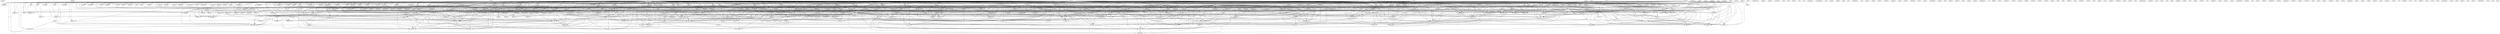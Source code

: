 digraph G {
  kuwait [ label="kuwait(4)" ];
  home [ label="home(1)" ];
  decision [ label="decision(3)" ];
  power [ label="power(1)" ];
  countenance [ label="countenance(1)" ];
  number [ label="number(2)" ];
  democracy [ label="democracy(1)" ];
  refuge [ label="refuge(2)" ];
  role [ label="role(1)" ];
  entity [ label="entity(1)" ];
  domains [ label="domains(1)" ];
  expedition [ label="expedition(7)" ];
  welcome [ label="welcome(1)" ];
  lighting [ label="lighting(1)" ];
  north [ label="north(1)" ];
  beginning [ label="beginning(1)" ];
  ownership [ label="ownership(1)" ];
  vessel [ label="vessel(2)" ];
  value [ label="value(1)" ];
  corroborates [ label="corroborates(1)" ];
  doubt [ label="doubt(1)" ];
  used [ label="used(1)" ];
  regime [ label="regime(1)" ];
  please [ label="please(2)" ];
  following [ label="following(1)" ];
  market [ label="market(1)" ];
  camp [ label="camp(1)" ];
  explained [ label="explained(1)" ];
  arrived [ label="arrived(2)" ];
  post [ label="post(1)" ];
  opportunity [ label="opportunity(1)" ];
  residence [ label="residence(1)" ];
  concluded [ label="concluded(1)" ];
  part [ label="part(2)" ];
  obligation [ label="obligation(1)" ];
  became [ label="became(5)" ];
  tribe [ label="tribe(3)" ];
  goes [ label="goes(1)" ];
  tried [ label="tried(2)" ];
  policy [ label="policy(4)" ];
  today [ label="today(1)" ];
  border [ label="border(2)" ];
  becomes [ label="becomes(1)" ];
  territory [ label="territory(3)" ];
  draw [ label="draw(1)" ];
  integrity [ label="integrity(1)" ];
  indication [ label="indication(1)" ];
  sovereignty [ label="sovereignty(3)" ];
  rule [ label="rule(3)" ];
  way [ label="way(3)" ];
  settled [ label="settled(1)" ];
  favor [ label="favor(3)" ];
  administration [ label="administration(1)" ];
  independence [ label="independence(6)" ];
  deprive [ label="deprive(1)" ];
  dependency [ label="dependency(1)" ];
  receive [ label="receive(1)" ];
  date [ label="date(2)" ];
  object [ label="object(1)" ];
  stone [ label="stone(1)" ];
  earth [ label="earth(1)" ];
  estate [ label="estate(2)" ];
  post [ label="post(1)" ];
  domination [ label="domination(1)" ];
  conflict [ label="conflict(3)" ];
  control [ label="control(2)" ];
  discusses [ label="discusses(1)" ];
  claims [ label="claims(1)" ];
  confrontation [ label="confrontation(1)" ];
  maintain [ label="maintain(1)" ];
  salute [ label="salute(2)" ];
  suggests [ label="suggests(1)" ];
  currency [ label="currency(2)" ];
  heir [ label="heir(1)" ];
  chronology [ label="chronology(3)" ];
  magazine [ label="magazine(4)" ];
  matter [ label="matter(1)" ];
  station [ label="station(1)" ];
  abandon [ label="abandon(1)" ];
  system [ label="system(1)" ];
  hill [ label="hill(2)" ];
  state [ label="state(3)" ];
  dispute [ label="dispute(3)" ];
  seems [ label="seems(2)" ];
  means [ label="means(1)" ];
  historian [ label="historian(1)" ];
  amounting [ label="amounting(1)" ];
  met [ label="met(1)" ];
  wall [ label="wall(4)" ];
  war [ label="war(3)" ];
  desert [ label="desert(2)" ];
  accompanied [ label="accompanied(1)" ];
  canceled [ label="canceled(1)" ];
  step [ label="step(1)" ];
  mission [ label="mission(2)" ];
  cause [ label="cause(1)" ];
  make [ label="make(1)" ];
  wrt [ label="wrt(1)" ];
  traveler [ label="traveler(1)" ];
  air [ label="air(1)" ];
  support [ label="support(3)" ];
  line [ label="line(1)" ];
  fired [ label="fired(1)" ];
  affect [ label="affect(1)" ];
  security [ label="security(2)" ];
  visited [ label="visited(1)" ];
  grew [ label="grew(1)" ];
  state [ label="state(1)" ];
  promise [ label="promise(1)" ];
  world [ label="world(2)" ];
  went [ label="went(2)" ];
  century [ label="century(4)" ];
  year [ label="year(3)" ];
  freed [ label="freed(1)" ];
  government [ label="government(9)" ];
  al [ label="al(13)" ];
  formation [ label="formation(1)" ];
  managed [ label="managed(1)" ];
  outcome [ label="outcome(1)" ];
  map [ label="map(2)" ];
  claim [ label="claim(1)" ];
  escaped [ label="escaped(1)" ];
  ruler [ label="ruler(7)" ];
  continued [ label="continued(2)" ];
  oil [ label="oil(10)" ];
  speech [ label="speech(2)" ];
  defend [ label="defend(1)" ];
  recognition [ label="recognition(1)" ];
  case [ label="case(3)" ];
  testifies [ label="testifies(2)" ];
  mislead [ label="mislead(1)" ];
  declared [ label="declared(1)" ];
  follows [ label="follows(1)" ];
  drivel [ label="drivel(1)" ];
  branch [ label="branch(1)" ];
  land [ label="land(1)" ];
  nature [ label="nature(1)" ];
  article [ label="article(4)" ];
  subject [ label="subject(1)" ];
  form [ label="form(1)" ];
  look [ label="look(1)" ];
  horn [ label="horn(1)" ];
  wanted [ label="wanted(2)" ];
  father [ label="father(3)" ];
  desire [ label="desire(1)" ];
  go [ label="go(1)" ];
  honor [ label="honor(1)" ];
  win [ label="win(2)" ];
  give [ label="give(1)" ];
  refusal [ label="refusal(1)" ];
  submit [ label="submit(2)" ];
  history [ label="history(11)" ];
  son [ label="son(3)" ];
  point [ label="point(1)" ];
  book [ label="book(1)" ];
  gate [ label="gate(1)" ];
  event [ label="event(1)" ];
  took [ label="took(2)" ];
  ambassador [ label="ambassador(2)" ];
  area [ label="area(6)" ];
  place [ label="place(1)" ];
  writer [ label="writer(1)" ];
  claim [ label="claim(1)" ];
  bank [ label="bank(2)" ];
  man [ label="man(2)" ];
  jail [ label="jail(2)" ];
  name [ label="name(1)" ];
  text [ label="text(4)" ];
  member [ label="member(2)" ];
  title [ label="title(2)" ];
  friend [ label="friend(1)" ];
  drew [ label="drew(1)" ];
  election [ label="election(1)" ];
  order [ label="order(2)" ];
  council [ label="council(4)" ];
  recover [ label="recover(1)" ];
  time [ label="time(7)" ];
  sought [ label="sought(1)" ];
  th [ label="th(2)" ];
  confidence [ label="confidence(1)" ];
  guarantee [ label="guarantee(1)" ];
  library [ label="library(1)" ];
  produce [ label="produce(1)" ];
  summer [ label="summer(1)" ];
  regard [ label="regard(1)" ];
  deemed [ label="deemed(1)" ];
  report [ label="report(1)" ];
  treaty [ label="treaty(2)" ];
  fortress [ label="fortress(1)" ];
  self [ label="self(1)" ];
  school [ label="school(2)" ];
  series [ label="series(3)" ];
  view [ label="view(1)" ];
  family [ label="family(3)" ];
  behavior [ label="behavior(1)" ];
  agreement [ label="agreement(5)" ];
  woman [ label="woman(1)" ];
  fact [ label="fact(3)" ];
  source [ label="source(4)" ];
  agent [ label="agent(3)" ];
  fighting [ label="fighting(1)" ];
  identity [ label="identity(2)" ];
  payment [ label="payment(1)" ];
  came [ label="came(4)" ];
  reached [ label="reached(2)" ];
  exercised [ label="exercised(1)" ];
  check [ label="check(1)" ];
  addition [ label="addition(1)" ];
  agrrement [ label="agrrement(1)" ];
  signed [ label="signed(4)" ];
  town [ label="town(7)" ];
  protectorate [ label="protectorate(1)" ];
  justice [ label="justice(1)" ];
  assembly [ label="assembly(2)" ];
  seized [ label="seized(1)" ];
  called [ label="called(1)" ];
  believed [ label="believed(1)" ];
  qarn [ label="qarn(1)" ];
  establishment [ label="establishment(4)" ];
  position [ label="position(2)" ];
  party [ label="party(1)" ];
  passed [ label="passed(1)" ];
  existence [ label="existence(2)" ];
  referred [ label="referred(1)" ];
  ratified [ label="ratified(1)" ];
  occupation [ label="occupation(1)" ];
  message [ label="message(1)" ];
  note [ label="note(2)" ];
  attest [ label="attest(1)" ];
  find [ label="find(1)" ];
  rebut [ label="rebut(1)" ];
  see [ label="see(3)" ];
  allegation [ label="allegation(1)" ];
  acquired [ label="acquired(1)" ];
  population [ label="population(1)" ];
  copper [ label="copper(1)" ];
  pashas [ label="pashas(1)" ];
  alshalalbi [ label="alshalalbi(1)" ];
  hakima [ label="hakima(6)" ];
  study [ label="study(1)" ];
  end [ label="end(1)" ];
  well [ label="well(1)" ];
  chart [ label="chart(1)" ];
  region [ label="region(1)" ];
  taba [ label="taba(1)" ];
  gulf [ label="gulf(8)" ];
  car [ label="car(1)" ];
  aim [ label="aim(1)" ];
  injustice [ label="injustice(1)" ];
  mine [ label="mine(1)" ];
  bomb [ label="bomb(1)" ];
  survived [ label="survived(1)" ];
  attempt [ label="attempt(1)" ];
  motorcade [ label="motorcade(1)" ];
  rammed [ label="rammed(1)" ];
  keep [ label="keep(1)" ];
  life [ label="life(1)" ];
  jaber [ label="jaber(2)" ];
  pearl [ label="pearl(1)" ];
  diving [ label="diving(1)" ];
  zuhair [ label="zuhair(3)" ];
  start [ label="start(1)" ];
  basis [ label="basis(1)" ];
  owner [ label="owner(1)" ];
  representative [ label="representative(1)" ];
  vendor [ label="vendor(1)" ];
  property [ label="property(1)" ];
  showed [ label="showed(1)" ];
  share [ label="share(1)" ];
  qa [ label="qa(1)" ];
  prejudice [ label="prejudice(1)" ];
  preceded [ label="preceded(1)" ];
  jahra [ label="jahra(1)" ];
  gazette [ label="gazette(1)" ];
  oilfield [ label="oilfield(1)" ];
  battle [ label="battle(2)" ];
  hennell [ label="hennell(2)" ];
  fleet [ label="fleet(3)" ];
  commander [ label="commander(1)" ];
  carried [ label="carried(1)" ];
  use [ label="use(1)" ];
  army [ label="army(1)" ];
  mediterranean [ label="mediterranean(1)" ];
  defense [ label="defense(1)" ];
  explorer [ label="explorer(1)" ];
  possession [ label="possession(1)" ];
  department [ label="department(2)" ];
  census [ label="census(1)" ];
  invade [ label="invade(1)" ];
  saddam [ label="saddam(4)" ];
  propeganda [ label="propeganda(1)" ];
  nothing [ label="nothing(1)" ];
  conducted [ label="conducted(1)" ];
  pasha [ label="pasha(3)" ];
  peace [ label="peace(1)" ];
  promised [ label="promised(1)" ];
  side [ label="side(1)" ];
  zone [ label="zone(2)" ];
  jeopardize [ label="jeopardize(1)" ];
  declined [ label="declined(1)" ];
  maritime [ label="maritime(1)" ];
  suggest [ label="suggest(1)" ];
  campaign [ label="campaign(1)" ];
  ud [ label="ud(1)" ];
  restore [ label="restore(1)" ];
  bisht [ label="bisht(1)" ];
  left [ label="left(1)" ];
  october [ label="october(1)" ];
  lorimer [ label="lorimer(1)" ];
  governor [ label="governor(4)" ];
  communicate [ label="communicate(1)" ];
  arab [ label="arab(6)" ];
  zat [ label="zat(1)" ];
  ran [ label="ran(1)" ];
  mubarakiya [ label="mubarakiya(1)" ];
  mutasallimiyya [ label="mutasallimiyya(1)" ];
  shahr [ label="shahr(2)" ];
  bay [ label="bay(1)" ];
  amir [ label="amir(5)" ];
  ottoman [ label="ottoman(2)" ];
  refrained [ label="refrained(1)" ];
  question [ label="question(1)" ];
  relation [ label="relation(1)" ];
  half [ label="half(1)" ];
  bombardment [ label="bombardment(2)" ];
  arises [ label="arises(1)" ];
  ghurair [ label="ghurair(1)" ];
  grapple [ label="grapple(1)" ];
  fund [ label="fund(1)" ];
  proof [ label="proof(1)" ];
  die [ label="die(1)" ];
  remark [ label="remark(1)" ];
  edu [ label="edu(1)" ];
  development [ label="development(1)" ];
  iran [ label="iran(1)" ];
  answer [ label="answer(1)" ];
  rainfall [ label="rainfall(1)" ];
  hellens [ label="hellens(1)" ];
  tolerated [ label="tolerated(1)" ];
  kuwait [ label="kuwait(103)" ];
  stipulates [ label="stipulates(1)" ];
  pelly [ label="pelly(3)" ];
  indicates [ label="indicates(1)" ];
  description [ label="description(1)" ];
  retold [ label="retold(1)" ];
  degree [ label="degree(1)" ];
  country [ label="country(3)" ];
  entered [ label="entered(1)" ];
  reception [ label="reception(1)" ];
  admiration [ label="admiration(1)" ];
  protocol [ label="protocol(1)" ];
  re [ label="re(1)" ];
  debut [ label="debut(1)" ];
  group [ label="group(1)" ];
  sea [ label="sea(1)" ];
  ab [ label="ab(1)" ];
  prosper [ label="prosper(1)" ];
  abu [ label="abu(1)" ];
  egypt [ label="egypt(1)" ];
  salassel [ label="salassel(1)" ];
  depended [ label="depended(1)" ];
  ikarus [ label="ikarus(1)" ];
  money [ label="money(1)" ];
  cartoonish [ label="cartoonish(1)" ];
  concentrated [ label="concentrated(1)" ];
  company [ label="company(2)" ];
  invited [ label="invited(1)" ];
  talk [ label="talk(1)" ];
  division [ label="division(1)" ];
  bedouin [ label="bedouin(1)" ];
  expel [ label="expel(1)" ];
  change [ label="change(1)" ];
  rasheed [ label="rasheed(1)" ];
  constitution [ label="constitution(2)" ];
  annum [ label="annum(1)" ];
  iraq [ label="iraq(19)" ];
  moldenhauer [ label="moldenhauer(1)" ];
  su [ label="su(1)" ];
  khaled [ label="khaled(1)" ];
  waited [ label="waited(1)" ];
  house [ label="house(1)" ];
  abu [ label="abu(8)" ];
  association [ label="association(1)" ];
  carsten [ label="carsten(1)" ];
  october [ label="october(1)" ];
  reign [ label="reign(1)" ];
  cazee [ label="cazee(2)" ];
  progress [ label="progress(1)" ];
  believe [ label="believe(1)" ];
  hasa [ label="hasa(2)" ];
  niebuhr [ label="niebuhr(3)" ];
  wrote [ label="wrote(1)" ];
  museum [ label="museum(1)" ];
  attitude [ label="attitude(1)" ];
  conduct [ label="conduct(1)" ];
  khazna [ label="khazna(1)" ];
  december [ label="december(1)" ];
  destroyed [ label="destroyed(1)" ];
  radio [ label="radio(1)" ];
  namiq [ label="namiq(2)" ];
  light [ label="light(1)" ];
  february [ label="february(1)" ];
  future [ label="future(2)" ];
  allocation [ label="allocation(1)" ];
  need [ label="need(1)" ];
  interference [ label="interference(1)" ];
  bin [ label="bin(5)" ];
  pioneer [ label="pioneer(1)" ];
  defeated [ label="defeated(2)" ];
  ma [ label="ma(1)" ];
  king [ label="king(1)" ];
  jabir [ label="jabir(6)" ];
  considered [ label="considered(1)" ];
  indicate [ label="indicate(1)" ];
  trouble [ label="trouble(1)" ];
  september [ label="september(1)" ];
  asylum [ label="asylum(1)" ];
  edmunds [ label="edmunds(1)" ];
  hakima [ label="hakima(1)" ];
  protection [ label="protection(2)" ];
  india [ label="india(1)" ];
  french [ label="french(2)" ];
  issue [ label="issue(1)" ];
  university [ label="university(5)" ];
  garbage [ label="garbage(1)" ];
  abdulla [ label="abdulla(10)" ];
  november [ label="november(3)" ];
  dutch [ label="dutch(1)" ];
  empire [ label="empire(3)" ];
  league [ label="league(1)" ];
  lies [ label="lies(1)" ];
  mathematician [ label="mathematician(1)" ];
  denmark [ label="denmark(1)" ];
  qatif [ label="qatif(2)" ];
  joined [ label="joined(1)" ];
  december [ label="december(5)" ];
  qina [ label="qina(1)" ];
  grane [ label="grane(1)" ];
  sufiyya [ label="sufiyya(2)" ];
  poet [ label="poet(2)" ];
  kept [ label="kept(1)" ];
  wave [ label="wave(1)" ];
  pub [ label="pub(1)" ];
  captain [ label="captain(2)" ];
  kindi [ label="kindi(1)" ];
  basra [ label="basra(8)" ];
  settle [ label="settle(1)" ];
  shipment [ label="shipment(1)" ];
  thought [ label="thought(1)" ];
  canada [ label="canada(4)" ];
  mainland [ label="mainland(1)" ];
  abdul [ label="abdul(2)" ];
  yousef [ label="yousef(1)" ];
  saqr [ label="saqr(1)" ];
  clergy [ label="clergy(2)" ];
  traffic [ label="traffic(1)" ];
  accident [ label="accident(1)" ];
  law [ label="law(2)" ];
  everybody [ label="everybody(1)" ];
  sultan [ label="sultan(1)" ];
  utub [ label="utub(4)" ];
  monzer [ label="monzer(1)" ];
  august [ label="august(1)" ];
  municipality [ label="municipality(2)" ];
  netnews [ label="netnews(1)" ];
  salem [ label="salem(3)" ];
  kut [ label="kut(1)" ];
  decree [ label="decree(2)" ];
  abdullah [ label="abdullah(1)" ];
  pushed [ label="pushed(1)" ];
  punishment [ label="punishment(1)" ];
  fortune [ label="fortune(1)" ];
  wahhabis [ label="wahhabis(3)" ];
  cooperation [ label="cooperation(1)" ];
  hadamah [ label="hadamah(1)" ];
  bridge [ label="bridge(1)" ];
  britain [ label="britain(2)" ];
  lieutenant [ label="lieutenant(1)" ];
  pasha [ label="pasha(1)" ];
  ahmed [ label="ahmed(1)" ];
  qurain [ label="qurain(2)" ];
  baghdad [ label="baghdad(3)" ];
  arabi [ label="arabi(1)" ];
  sama [ label="sama(1)" ];
  ottoman [ label="ottoman(4)" ];
  burgan [ label="burgan(1)" ];
  british [ label="british(7)" ];
  merchant [ label="merchant(1)" ];
  utbi [ label="utbi(1)" ];
  kuwaitis [ label="kuwaitis(2)" ];
  arabia [ label="arabia(10)" ];
  island [ label="island(4)" ];
  january [ label="january(3)" ];
  dinar [ label="dinar(1)" ];
  colonel [ label="colonel(1)" ];
  masterplan [ label="masterplan(1)" ];
  street [ label="street(1)" ];
  sannah [ label="sannah(1)" ];
  zubair [ label="zubair(5)" ];
  re [ label="re(1)" ];
  shaikh [ label="shaikh(1)" ];
  resident [ label="resident(1)" ];
  saudi [ label="saudi(4)" ];
  riqqa [ label="riqqa(1)" ];
  utbi [ label="utbi(1)" ];
  barrak [ label="barrak(1)" ];
  assistant [ label="assistant(1)" ];
  muscat [ label="muscat(1)" ];
  ad [ label="ad(1)" ];
  khalid [ label="khalid(2)" ];
  lived [ label="lived(2)" ];
  wahhabi [ label="wahhabi(4)" ];
  uwisc [ label="uwisc(1)" ];
  ibn [ label="ibn(4)" ];
  kuwaiti [ label="kuwaiti(5)" ];
  shebaib [ label="shebaib(1)" ];
  anwar [ label="anwar(1)" ];
  leave [ label="leave(1)" ];
  hold [ label="hold(1)" ];
  organization [ label="organization(1)" ];
  march [ label="march(3)" ];
  sheikh [ label="sheikh(25)" ];
  barrak [ label="barrak(1)" ];
  april [ label="april(2)" ];
  kazima [ label="kazima(1)" ];
  aziz [ label="aziz(2)" ];
  sabah [ label="sabah(21)" ];
  neighborhood [ label="neighborhood(1)" ];
  wara [ label="wara(1)" ];
  city [ label="city(2)" ];
  turkish [ label="turkish(1)" ];
  june [ label="june(2)" ];
  kuwait -> home [ label="1" ];
  kuwait -> decision [ label="1" ];
  kuwait -> power [ label="1" ];
  kuwait -> countenance [ label="1" ];
  kuwait -> number [ label="2" ];
  kuwait -> democracy [ label="1" ];
  kuwait -> refuge [ label="3" ];
  kuwait -> role [ label="1" ];
  kuwait -> entity [ label="2" ];
  kuwait -> domains [ label="1" ];
  kuwait -> expedition [ label="4" ];
  kuwait -> welcome [ label="2" ];
  kuwait -> lighting [ label="1" ];
  kuwait -> north [ label="1" ];
  kuwait -> beginning [ label="1" ];
  kuwait -> ownership [ label="1" ];
  kuwait -> vessel [ label="1" ];
  kuwait -> value [ label="1" ];
  kuwait -> corroborates [ label="1" ];
  kuwait -> doubt [ label="1" ];
  kuwait -> used [ label="1" ];
  kuwait -> regime [ label="1" ];
  kuwait -> please [ label="3" ];
  kuwait -> following [ label="3" ];
  kuwait -> market [ label="1" ];
  kuwait -> camp [ label="1" ];
  kuwait -> explained [ label="2" ];
  kuwait -> arrived [ label="2" ];
  kuwait -> post [ label="2" ];
  kuwait -> opportunity [ label="1" ];
  kuwait -> residence [ label="1" ];
  kuwait -> concluded [ label="1" ];
  kuwait -> part [ label="2" ];
  kuwait -> obligation [ label="1" ];
  kuwait -> became [ label="4" ];
  kuwait -> tribe [ label="2" ];
  kuwait -> goes [ label="1" ];
  kuwait -> tried [ label="2" ];
  kuwait -> policy [ label="1" ];
  kuwait -> today [ label="1" ];
  kuwait -> border [ label="5" ];
  kuwait -> becomes [ label="1" ];
  kuwait -> territory [ label="2" ];
  kuwait -> draw [ label="1" ];
  kuwait -> integrity [ label="1" ];
  kuwait -> indication [ label="1" ];
  kuwait -> sovereignty [ label="4" ];
  kuwait -> rule [ label="1" ];
  kuwait -> way [ label="1" ];
  kuwait -> settled [ label="5" ];
  kuwait -> favor [ label="1" ];
  kuwait -> administration [ label="1" ];
  kuwait -> independence [ label="13" ];
  kuwait -> deprive [ label="3" ];
  kuwait -> dependency [ label="2" ];
  kuwait -> receive [ label="1" ];
  kuwait -> date [ label="2" ];
  kuwait -> object [ label="1" ];
  kuwait -> stone [ label="1" ];
  kuwait -> earth [ label="1" ];
  kuwait -> estate [ label="1" ];
  kuwait -> post [ label="2" ];
  kuwait -> domination [ label="1" ];
  kuwait -> conflict [ label="2" ];
  kuwait -> control [ label="3" ];
  kuwait -> discusses [ label="1" ];
  kuwait -> claims [ label="1" ];
  kuwait -> confrontation [ label="1" ];
  kuwait -> maintain [ label="1" ];
  kuwait -> salute [ label="1" ];
  kuwait -> suggests [ label="1" ];
  kuwait -> currency [ label="1" ];
  kuwait -> heir [ label="1" ];
  kuwait -> chronology [ label="2" ];
  kuwait -> magazine [ label="1" ];
  kuwait -> matter [ label="1" ];
  kuwait -> station [ label="1" ];
  kuwait -> abandon [ label="1" ];
  kuwait -> system [ label="1" ];
  kuwait -> hill [ label="1" ];
  kuwait -> state [ label="2" ];
  kuwait -> dispute [ label="2" ];
  kuwait -> seems [ label="1" ];
  kuwait -> means [ label="1" ];
  kuwait -> historian [ label="1" ];
  kuwait -> amounting [ label="1" ];
  kuwait -> met [ label="3" ];
  kuwait -> wall [ label="4" ];
  kuwait -> war [ label="1" ];
  kuwait -> desert [ label="2" ];
  kuwait -> accompanied [ label="1" ];
  kuwait -> canceled [ label="1" ];
  kuwait -> step [ label="1" ];
  kuwait -> mission [ label="3" ];
  kuwait -> cause [ label="1" ];
  kuwait -> make [ label="1" ];
  kuwait -> wrt [ label="2" ];
  kuwait -> traveler [ label="1" ];
  kuwait -> air [ label="1" ];
  kuwait -> support [ label="2" ];
  kuwait -> line [ label="2" ];
  kuwait -> fired [ label="1" ];
  kuwait -> affect [ label="2" ];
  kuwait -> security [ label="1" ];
  kuwait -> visited [ label="2" ];
  kuwait -> grew [ label="1" ];
  kuwait -> state [ label="2" ];
  kuwait -> promise [ label="1" ];
  kuwait -> world [ label="1" ];
  kuwait -> went [ label="2" ];
  kuwait -> century [ label="2" ];
  kuwait -> year [ label="1" ];
  kuwait -> freed [ label="1" ];
  kuwait -> government [ label="2" ];
  kuwait -> al [ label="14" ];
  kuwait -> formation [ label="1" ];
  kuwait -> managed [ label="1" ];
  kuwait -> outcome [ label="1" ];
  kuwait -> map [ label="1" ];
  kuwait -> claim [ label="1" ];
  kuwait -> escaped [ label="1" ];
  kuwait -> ruler [ label="5" ];
  kuwait -> continued [ label="2" ];
  kuwait -> oil [ label="4" ];
  kuwait -> speech [ label="3" ];
  kuwait -> defend [ label="1" ];
  kuwait -> recognition [ label="2" ];
  kuwait -> case [ label="4" ];
  kuwait -> testifies [ label="6" ];
  kuwait -> mislead [ label="1" ];
  kuwait -> declared [ label="1" ];
  kuwait -> follows [ label="1" ];
  kuwait -> drivel [ label="2" ];
  kuwait -> branch [ label="1" ];
  kuwait -> land [ label="1" ];
  kuwait -> nature [ label="1" ];
  kuwait -> article [ label="10" ];
  kuwait -> subject [ label="1" ];
  kuwait -> form [ label="1" ];
  kuwait -> look [ label="1" ];
  kuwait -> horn [ label="1" ];
  kuwait -> wanted [ label="2" ];
  kuwait -> father [ label="1" ];
  kuwait -> desire [ label="1" ];
  kuwait -> go [ label="2" ];
  kuwait -> honor [ label="1" ];
  kuwait -> win [ label="1" ];
  kuwait -> give [ label="2" ];
  kuwait -> refusal [ label="1" ];
  kuwait -> submit [ label="1" ];
  kuwait -> history [ label="12" ];
  kuwait -> son [ label="3" ];
  kuwait -> point [ label="1" ];
  kuwait -> book [ label="1" ];
  kuwait -> gate [ label="1" ];
  kuwait -> event [ label="1" ];
  kuwait -> took [ label="2" ];
  kuwait -> ambassador [ label="1" ];
  kuwait -> area [ label="4" ];
  kuwait -> place [ label="1" ];
  kuwait -> writer [ label="2" ];
  kuwait -> claim [ label="1" ];
  kuwait -> bank [ label="1" ];
  kuwait -> man [ label="1" ];
  kuwait -> jail [ label="2" ];
  kuwait -> name [ label="1" ];
  kuwait -> text [ label="5" ];
  kuwait -> member [ label="2" ];
  kuwait -> title [ label="1" ];
  kuwait -> friend [ label="1" ];
  kuwait -> drew [ label="2" ];
  kuwait -> election [ label="1" ];
  kuwait -> order [ label="2" ];
  kuwait -> council [ label="1" ];
  kuwait -> recover [ label="1" ];
  kuwait -> time [ label="4" ];
  kuwait -> sought [ label="3" ];
  kuwait -> th [ label="2" ];
  kuwait -> confidence [ label="1" ];
  kuwait -> guarantee [ label="1" ];
  kuwait -> library [ label="1" ];
  kuwait -> produce [ label="1" ];
  kuwait -> summer [ label="1" ];
  kuwait -> regard [ label="1" ];
  kuwait -> deemed [ label="1" ];
  kuwait -> report [ label="1" ];
  kuwait -> treaty [ label="2" ];
  kuwait -> fortress [ label="1" ];
  kuwait -> self [ label="1" ];
  kuwait -> school [ label="1" ];
  kuwait -> series [ label="6" ];
  kuwait -> view [ label="1" ];
  kuwait -> family [ label="3" ];
  kuwait -> behavior [ label="1" ];
  kuwait -> agreement [ label="5" ];
  kuwait -> woman [ label="1" ];
  kuwait -> fact [ label="2" ];
  kuwait -> source [ label="3" ];
  kuwait -> agent [ label="2" ];
  kuwait -> fighting [ label="1" ];
  kuwait -> identity [ label="2" ];
  kuwait -> payment [ label="1" ];
  kuwait -> came [ label="2" ];
  kuwait -> reached [ label="1" ];
  kuwait -> exercised [ label="2" ];
  kuwait -> check [ label="3" ];
  kuwait -> addition [ label="1" ];
  kuwait -> agrrement [ label="1" ];
  kuwait -> signed [ label="6" ];
  kuwait -> town [ label="6" ];
  kuwait -> protectorate [ label="1" ];
  kuwait -> justice [ label="1" ];
  kuwait -> assembly [ label="1" ];
  kuwait -> seized [ label="1" ];
  kuwait -> called [ label="2" ];
  kuwait -> believed [ label="1" ];
  kuwait -> qarn [ label="1" ];
  kuwait -> establishment [ label="6" ];
  kuwait -> position [ label="1" ];
  kuwait -> party [ label="1" ];
  kuwait -> passed [ label="1" ];
  kuwait -> existence [ label="1" ];
  kuwait -> referred [ label="1" ];
  kuwait -> ratified [ label="2" ];
  kuwait -> occupation [ label="2" ];
  kuwait -> message [ label="1" ];
  kuwait -> note [ label="3" ];
  kuwait -> attest [ label="1" ];
  kuwait -> find [ label="2" ];
  kuwait -> rebut [ label="2" ];
  kuwait -> see [ label="2" ];
  kuwait -> allegation [ label="3" ];
  kuwait -> acquired [ label="1" ];
  decision -> countenance [ label="1" ];
  decision -> favor [ label="1" ];
  decision -> support [ label="1" ];
  decision -> promise [ label="1" ];
  decision -> go [ label="1" ];
  hakima -> study [ label="1" ];
  hakima -> expedition [ label="1" ];
  hakima -> please [ label="1" ];
  hakima -> end [ label="1" ];
  hakima -> rule [ label="1" ];
  hakima -> independence [ label="3" ];
  hakima -> dependency [ label="1" ];
  hakima -> well [ label="1" ];
  hakima -> affect [ label="1" ];
  hakima -> century [ label="1" ];
  hakima -> map [ label="1" ];
  hakima -> continued [ label="1" ];
  hakima -> testifies [ label="2" ];
  hakima -> chart [ label="1" ];
  hakima -> land [ label="1" ];
  hakima -> article [ label="3" ];
  hakima -> history [ label="4" ];
  hakima -> text [ label="1" ];
  hakima -> recover [ label="1" ];
  hakima -> series [ label="1" ];
  hakima -> region [ label="1" ];
  hakima -> source [ label="1" ];
  hakima -> check [ label="1" ];
  hakima -> believed [ label="1" ];
  hakima -> occupation [ label="1" ];
  hakima -> see [ label="1" ];
  gulf -> car [ label="1" ];
  gulf -> end [ label="1" ];
  gulf -> tried [ label="1" ];
  gulf -> policy [ label="1" ];
  gulf -> aim [ label="1" ];
  gulf -> way [ label="1" ];
  gulf -> injustice [ label="1" ];
  gulf -> conflict [ label="1" ];
  gulf -> mine [ label="1" ];
  gulf -> met [ label="1" ];
  gulf -> support [ label="1" ];
  gulf -> visited [ label="1" ];
  gulf -> world [ label="1" ];
  gulf -> century [ label="1" ];
  gulf -> bomb [ label="1" ];
  gulf -> government [ label="2" ];
  gulf -> map [ label="1" ];
  gulf -> survived [ label="1" ];
  gulf -> ruler [ label="1" ];
  gulf -> case [ label="1" ];
  gulf -> chart [ label="1" ];
  gulf -> attempt [ label="1" ];
  gulf -> wanted [ label="1" ];
  gulf -> win [ label="1" ];
  gulf -> give [ label="1" ];
  gulf -> son [ label="1" ];
  gulf -> area [ label="1" ];
  gulf -> writer [ label="1" ];
  gulf -> motorcade [ label="1" ];
  gulf -> rammed [ label="1" ];
  gulf -> time [ label="1" ];
  gulf -> identity [ label="1" ];
  gulf -> signed [ label="1" ];
  gulf -> town [ label="1" ];
  gulf -> see [ label="1" ];
  gulf -> keep [ label="1" ];
  gulf -> life [ label="1" ];
  jaber -> date [ label="1" ];
  jaber -> ruler [ label="1" ];
  jaber -> election [ label="1" ];
  jaber -> family [ label="1" ];
  number -> pearl [ label="1" ];
  number -> deprive [ label="1" ];
  number -> wrt [ label="1" ];
  number -> drivel [ label="1" ];
  number -> drew [ label="1" ];
  number -> diving [ label="1" ];
  number -> reached [ label="1" ];
  number -> note [ label="1" ];
  number -> rebut [ label="1" ];
  refuge -> control [ label="1" ];
  refuge -> exercised [ label="1" ];
  zuhair -> start [ label="1" ];
  zuhair -> basis [ label="1" ];
  zuhair -> following [ label="1" ];
  zuhair -> tribe [ label="1" ];
  zuhair -> favor [ label="1" ];
  zuhair -> owner [ label="1" ];
  zuhair -> estate [ label="1" ];
  zuhair -> discusses [ label="1" ];
  zuhair -> dispute [ label="1" ];
  zuhair -> representative [ label="1" ];
  zuhair -> vendor [ label="1" ];
  zuhair -> al [ label="1" ];
  zuhair -> claim [ label="1" ];
  zuhair -> property [ label="1" ];
  zuhair -> showed [ label="1" ];
  zuhair -> claim [ label="1" ];
  zuhair -> text [ label="1" ];
  zuhair -> share [ label="1" ];
  zuhair -> qa [ label="1" ];
  zuhair -> called [ label="1" ];
  zuhair -> prejudice [ label="1" ];
  battle -> al [ label="1" ];
  battle -> area [ label="1" ];
  hennell -> explained [ label="1" ];
  hennell -> arrived [ label="1" ];
  hennell -> mission [ label="1" ];
  hennell -> mislead [ label="1" ];
  hennell -> nature [ label="1" ];
  hennell -> desire [ label="1" ];
  hennell -> behavior [ label="1" ];
  hennell -> agent [ label="1" ];
  expedition -> fleet [ label="1" ];
  expedition -> please [ label="1" ];
  expedition -> independence [ label="1" ];
  expedition -> commander [ label="1" ];
  expedition -> oil [ label="1" ];
  expedition -> article [ label="1" ];
  expedition -> history [ label="1" ];
  expedition -> carried [ label="1" ];
  expedition -> text [ label="1" ];
  expedition -> use [ label="1" ];
  expedition -> series [ label="1" ];
  expedition -> source [ label="1" ];
  expedition -> check [ label="1" ];
  expedition -> signed [ label="1" ];
  expedition -> town [ label="1" ];
  department -> census [ label="1" ];
  department -> invade [ label="1" ];
  department -> saddam [ label="1" ];
  department -> propeganda [ label="1" ];
  department -> nothing [ label="1" ];
  department -> conducted [ label="1" ];
  pasha -> used [ label="1" ];
  pasha -> peace [ label="1" ];
  pasha -> promised [ label="1" ];
  pasha -> side [ label="1" ];
  pasha -> object [ label="1" ];
  pasha -> suggests [ label="1" ];
  pasha -> zone [ label="1" ];
  pasha -> jeopardize [ label="1" ];
  pasha -> declined [ label="1" ];
  pasha -> war [ label="1" ];
  pasha -> support [ label="1" ];
  pasha -> promise [ label="1" ];
  pasha -> al [ label="1" ];
  pasha -> maritime [ label="1" ];
  pasha -> continued [ label="1" ];
  pasha -> wanted [ label="1" ];
  pasha -> go [ label="1" ];
  pasha -> win [ label="1" ];
  pasha -> area [ label="1" ];
  pasha -> title [ label="2" ];
  pasha -> qa [ label="1" ];
  pasha -> order [ label="1" ];
  pasha -> suggest [ label="1" ];
  pasha -> report [ label="1" ];
  pasha -> position [ label="1" ];
  pasha -> campaign [ label="1" ];
  pasha -> ud [ label="1" ];
  pasha -> restore [ label="1" ];
  october -> arrived [ label="1" ];
  october -> mission [ label="1" ];
  october -> event [ label="1" ];
  october -> took [ label="1" ];
  october -> place [ label="1" ];
  october -> friend [ label="1" ];
  governor -> settled [ label="1" ];
  governor -> favor [ label="2" ];
  governor -> side [ label="2" ];
  governor -> declined [ label="2" ];
  governor -> dispute [ label="1" ];
  governor -> wanted [ label="2" ];
  governor -> win [ label="2" ];
  governor -> title [ label="2" ];
  governor -> qa [ label="2" ];
  governor -> suggest [ label="2" ];
  vessel -> fired [ label="1" ];
  vessel -> honor [ label="1" ];
  vessel -> communicate [ label="1" ];
  fleet -> time [ label="1" ];
  fleet -> arab [ label="1" ];
  fleet -> use [ label="1" ];
  fleet -> town [ label="1" ];
  used -> residence [ label="1" ];
  used -> zone [ label="1" ];
  used -> summer [ label="1" ];
  used -> ud [ label="1" ];
  shahr -> explained [ label="1" ];
  shahr -> arrived [ label="1" ];
  shahr -> mission [ label="1" ];
  shahr -> mislead [ label="1" ];
  shahr -> nature [ label="1" ];
  shahr -> desire [ label="1" ];
  shahr -> behavior [ label="1" ];
  shahr -> agent [ label="1" ];
  amir -> tribe [ label="1" ];
  amir -> date [ label="1" ];
  amir -> object [ label="1" ];
  amir -> suggests [ label="1" ];
  amir -> support [ label="1" ];
  amir -> promise [ label="1" ];
  amir -> bomb [ label="1" ];
  amir -> al [ label="3" ];
  amir -> survived [ label="1" ];
  amir -> attempt [ label="1" ];
  amir -> go [ label="1" ];
  amir -> title [ label="1" ];
  amir -> order [ label="1" ];
  amir -> motorcade [ label="1" ];
  amir -> rammed [ label="1" ];
  amir -> report [ label="1" ];
  amir -> town [ label="1" ];
  amir -> establishment [ label="1" ];
  amir -> passed [ label="1" ];
  amir -> ratified [ label="1" ];
  amir -> life [ label="1" ];
  ottoman -> following [ label="1" ];
  ottoman -> refrained [ label="1" ];
  ottoman -> today [ label="1" ];
  ottoman -> rule [ label="2" ];
  ottoman -> question [ label="1" ];
  ottoman -> receive [ label="1" ];
  ottoman -> domination [ label="1" ];
  ottoman -> conflict [ label="1" ];
  ottoman -> control [ label="3" ];
  ottoman -> amounting [ label="1" ];
  ottoman -> relation [ label="1" ];
  ottoman -> make [ label="1" ];
  ottoman -> well [ label="1" ];
  ottoman -> world [ label="1" ];
  ottoman -> went [ label="1" ];
  ottoman -> century [ label="1" ];
  ottoman -> escaped [ label="1" ];
  ottoman -> ruler [ label="2" ];
  ottoman -> continued [ label="1" ];
  ottoman -> speech [ label="1" ];
  ottoman -> case [ label="1" ];
  ottoman -> half [ label="1" ];
  ottoman -> bombardment [ label="1" ];
  ottoman -> form [ label="2" ];
  ottoman -> father [ label="1" ];
  ottoman -> refusal [ label="1" ];
  ottoman -> history [ label="1" ];
  ottoman -> son [ label="1" ];
  ottoman -> point [ label="2" ];
  ottoman -> area [ label="1" ];
  ottoman -> jail [ label="1" ];
  ottoman -> sought [ label="1" ];
  ottoman -> th [ label="1" ];
  ottoman -> produce [ label="1" ];
  ottoman -> deemed [ label="1" ];
  ottoman -> series [ label="1" ];
  ottoman -> region [ label="1" ];
  ottoman -> agreement [ label="1" ];
  ottoman -> fact [ label="2" ];
  ottoman -> agent [ label="1" ];
  ottoman -> identity [ label="1" ];
  ottoman -> payment [ label="1" ];
  ottoman -> exercised [ label="1" ];
  ottoman -> signed [ label="1" ];
  ottoman -> arises [ label="1" ];
  ottoman -> existence [ label="1" ];
  ottoman -> attest [ label="1" ];
  please -> post [ label="1" ];
  please -> independence [ label="1" ];
  please -> post [ label="1" ];
  please -> proof [ label="1" ];
  please -> article [ label="1" ];
  please -> history [ label="1" ];
  please -> text [ label="1" ];
  please -> series [ label="1" ];
  please -> source [ label="1" ];
  please -> check [ label="1" ];
  following -> tribe [ label="1" ];
  following -> estate [ label="1" ];
  following -> discusses [ label="1" ];
  following -> die [ label="1" ];
  following -> chronology [ label="2" ];
  following -> dispute [ label="1" ];
  following -> al [ label="1" ];
  following -> oil [ label="1" ];
  following -> speech [ label="3" ];
  following -> article [ label="2" ];
  following -> father [ label="1" ];
  following -> ambassador [ label="2" ];
  following -> carried [ label="1" ];
  following -> text [ label="2" ];
  following -> series [ label="1" ];
  following -> remark [ label="1" ];
  following -> fact [ label="1" ];
  following -> called [ label="2" ];
  following -> attest [ label="1" ];
  explained -> mislead [ label="1" ];
  explained -> nature [ label="1" ];
  explained -> desire [ label="1" ];
  explained -> behavior [ label="1" ];
  explained -> agent [ label="1" ];
  arrived -> mission [ label="1" ];
  post -> proof [ label="1" ];
  post -> desert [ label="1" ];
  kuwait -> concluded [ label="1" ];
  kuwait -> part [ label="2" ];
  kuwait -> obligation [ label="1" ];
  kuwait -> became [ label="4" ];
  kuwait -> tribe [ label="2" ];
  kuwait -> goes [ label="1" ];
  kuwait -> tried [ label="2" ];
  kuwait -> policy [ label="1" ];
  kuwait -> today [ label="1" ];
  kuwait -> border [ label="5" ];
  kuwait -> becomes [ label="1" ];
  kuwait -> territory [ label="2" ];
  kuwait -> draw [ label="1" ];
  kuwait -> integrity [ label="1" ];
  kuwait -> indication [ label="1" ];
  kuwait -> sovereignty [ label="4" ];
  kuwait -> rule [ label="1" ];
  kuwait -> way [ label="1" ];
  kuwait -> settled [ label="5" ];
  kuwait -> favor [ label="1" ];
  kuwait -> administration [ label="1" ];
  kuwait -> independence [ label="13" ];
  kuwait -> deprive [ label="3" ];
  kuwait -> dependency [ label="2" ];
  kuwait -> receive [ label="1" ];
  kuwait -> date [ label="2" ];
  kuwait -> object [ label="1" ];
  kuwait -> stone [ label="1" ];
  kuwait -> earth [ label="1" ];
  kuwait -> estate [ label="1" ];
  kuwait -> post [ label="2" ];
  kuwait -> domination [ label="1" ];
  kuwait -> conflict [ label="2" ];
  kuwait -> control [ label="3" ];
  kuwait -> discusses [ label="1" ];
  kuwait -> claims [ label="1" ];
  kuwait -> confrontation [ label="1" ];
  kuwait -> maintain [ label="1" ];
  kuwait -> salute [ label="1" ];
  kuwait -> suggests [ label="1" ];
  kuwait -> currency [ label="1" ];
  kuwait -> heir [ label="1" ];
  kuwait -> chronology [ label="2" ];
  kuwait -> magazine [ label="1" ];
  kuwait -> matter [ label="1" ];
  kuwait -> station [ label="1" ];
  kuwait -> abandon [ label="1" ];
  kuwait -> system [ label="1" ];
  kuwait -> hill [ label="1" ];
  kuwait -> state [ label="2" ];
  kuwait -> dispute [ label="2" ];
  kuwait -> seems [ label="1" ];
  kuwait -> means [ label="1" ];
  kuwait -> historian [ label="1" ];
  kuwait -> amounting [ label="1" ];
  kuwait -> met [ label="3" ];
  kuwait -> wall [ label="4" ];
  kuwait -> war [ label="1" ];
  kuwait -> desert [ label="2" ];
  kuwait -> accompanied [ label="1" ];
  kuwait -> canceled [ label="1" ];
  kuwait -> step [ label="1" ];
  kuwait -> mission [ label="3" ];
  kuwait -> cause [ label="1" ];
  kuwait -> make [ label="1" ];
  kuwait -> wrt [ label="2" ];
  kuwait -> traveler [ label="1" ];
  kuwait -> air [ label="1" ];
  kuwait -> support [ label="2" ];
  kuwait -> line [ label="2" ];
  kuwait -> fired [ label="1" ];
  kuwait -> affect [ label="2" ];
  kuwait -> security [ label="1" ];
  kuwait -> visited [ label="2" ];
  kuwait -> grew [ label="1" ];
  kuwait -> state [ label="2" ];
  kuwait -> promise [ label="1" ];
  kuwait -> world [ label="1" ];
  kuwait -> went [ label="2" ];
  kuwait -> century [ label="2" ];
  kuwait -> year [ label="1" ];
  kuwait -> freed [ label="1" ];
  kuwait -> government [ label="2" ];
  kuwait -> al [ label="14" ];
  kuwait -> formation [ label="1" ];
  kuwait -> managed [ label="1" ];
  kuwait -> outcome [ label="1" ];
  kuwait -> map [ label="1" ];
  kuwait -> claim [ label="1" ];
  kuwait -> escaped [ label="1" ];
  kuwait -> ruler [ label="5" ];
  kuwait -> continued [ label="2" ];
  kuwait -> oil [ label="4" ];
  kuwait -> speech [ label="3" ];
  kuwait -> defend [ label="1" ];
  kuwait -> recognition [ label="2" ];
  kuwait -> case [ label="4" ];
  kuwait -> testifies [ label="6" ];
  kuwait -> mislead [ label="1" ];
  kuwait -> declared [ label="1" ];
  kuwait -> follows [ label="1" ];
  kuwait -> drivel [ label="2" ];
  kuwait -> branch [ label="1" ];
  kuwait -> land [ label="1" ];
  kuwait -> nature [ label="1" ];
  kuwait -> article [ label="10" ];
  kuwait -> subject [ label="1" ];
  kuwait -> form [ label="1" ];
  kuwait -> look [ label="1" ];
  kuwait -> horn [ label="1" ];
  kuwait -> wanted [ label="2" ];
  kuwait -> father [ label="1" ];
  kuwait -> desire [ label="1" ];
  kuwait -> go [ label="2" ];
  kuwait -> honor [ label="1" ];
  kuwait -> win [ label="1" ];
  kuwait -> give [ label="2" ];
  kuwait -> refusal [ label="1" ];
  kuwait -> submit [ label="1" ];
  kuwait -> history [ label="12" ];
  kuwait -> son [ label="3" ];
  kuwait -> point [ label="1" ];
  kuwait -> book [ label="1" ];
  kuwait -> gate [ label="1" ];
  kuwait -> event [ label="1" ];
  kuwait -> took [ label="2" ];
  kuwait -> ambassador [ label="1" ];
  kuwait -> area [ label="4" ];
  kuwait -> place [ label="1" ];
  kuwait -> writer [ label="2" ];
  kuwait -> claim [ label="1" ];
  kuwait -> bank [ label="1" ];
  kuwait -> man [ label="1" ];
  kuwait -> jail [ label="2" ];
  kuwait -> name [ label="1" ];
  kuwait -> text [ label="5" ];
  kuwait -> member [ label="2" ];
  kuwait -> title [ label="1" ];
  kuwait -> friend [ label="1" ];
  kuwait -> drew [ label="2" ];
  kuwait -> election [ label="1" ];
  kuwait -> order [ label="2" ];
  kuwait -> council [ label="1" ];
  kuwait -> recover [ label="1" ];
  kuwait -> time [ label="4" ];
  kuwait -> sought [ label="3" ];
  kuwait -> th [ label="2" ];
  kuwait -> confidence [ label="1" ];
  kuwait -> guarantee [ label="1" ];
  kuwait -> library [ label="1" ];
  kuwait -> produce [ label="1" ];
  kuwait -> summer [ label="1" ];
  kuwait -> regard [ label="1" ];
  kuwait -> deemed [ label="1" ];
  kuwait -> report [ label="1" ];
  kuwait -> treaty [ label="2" ];
  kuwait -> fortress [ label="1" ];
  kuwait -> self [ label="1" ];
  kuwait -> school [ label="1" ];
  kuwait -> series [ label="6" ];
  kuwait -> view [ label="1" ];
  kuwait -> family [ label="3" ];
  kuwait -> behavior [ label="1" ];
  kuwait -> agreement [ label="5" ];
  kuwait -> woman [ label="1" ];
  kuwait -> fact [ label="2" ];
  kuwait -> source [ label="3" ];
  kuwait -> agent [ label="2" ];
  kuwait -> fighting [ label="1" ];
  kuwait -> identity [ label="2" ];
  kuwait -> payment [ label="1" ];
  kuwait -> came [ label="2" ];
  kuwait -> reached [ label="1" ];
  kuwait -> exercised [ label="2" ];
  kuwait -> check [ label="3" ];
  kuwait -> addition [ label="1" ];
  kuwait -> agrrement [ label="1" ];
  kuwait -> signed [ label="6" ];
  kuwait -> town [ label="6" ];
  kuwait -> protectorate [ label="1" ];
  kuwait -> justice [ label="1" ];
  kuwait -> assembly [ label="1" ];
  kuwait -> seized [ label="1" ];
  kuwait -> called [ label="2" ];
  kuwait -> believed [ label="1" ];
  kuwait -> qarn [ label="1" ];
  kuwait -> establishment [ label="6" ];
  kuwait -> position [ label="1" ];
  kuwait -> party [ label="1" ];
  kuwait -> passed [ label="1" ];
  kuwait -> existence [ label="1" ];
  kuwait -> referred [ label="1" ];
  kuwait -> ratified [ label="2" ];
  kuwait -> occupation [ label="2" ];
  kuwait -> message [ label="1" ];
  kuwait -> note [ label="3" ];
  kuwait -> attest [ label="1" ];
  kuwait -> find [ label="2" ];
  kuwait -> rebut [ label="2" ];
  kuwait -> see [ label="2" ];
  kuwait -> allegation [ label="3" ];
  kuwait -> acquired [ label="1" ];
  pelly -> indicates [ label="1" ];
  pelly -> way [ label="1" ];
  pelly -> administration [ label="1" ];
  pelly -> description [ label="1" ];
  pelly -> die [ label="1" ];
  pelly -> heir [ label="1" ];
  pelly -> system [ label="1" ];
  pelly -> retold [ label="1" ];
  pelly -> met [ label="3" ];
  pelly -> accompanied [ label="1" ];
  pelly -> degree [ label="1" ];
  pelly -> visited [ label="2" ];
  pelly -> government [ label="1" ];
  pelly -> ruler [ label="2" ];
  pelly -> country [ label="1" ];
  pelly -> subject [ label="1" ];
  pelly -> father [ label="1" ];
  pelly -> son [ label="3" ];
  pelly -> gate [ label="1" ];
  pelly -> entered [ label="1" ];
  pelly -> time [ label="2" ];
  pelly -> reception [ label="1" ];
  pelly -> remark [ label="1" ];
  pelly -> admiration [ label="1" ];
  pelly -> came [ label="1" ];
  pelly -> reached [ label="1" ];
  pelly -> town [ label="1" ];
  pelly -> justice [ label="1" ];
  pelly -> called [ label="1" ];
  pelly -> protocol [ label="1" ];
  re -> debut [ label="1" ];
  re -> group [ label="1" ];
  became -> currency [ label="1" ];
  became -> state [ label="1" ];
  became -> state [ label="1" ];
  became -> ruler [ label="1" ];
  became -> member [ label="2" ];
  tribe -> sea [ label="1" ];
  tribe -> ab [ label="1" ];
  tried -> conflict [ label="1" ];
  tried -> support [ label="1" ];
  tried -> wanted [ label="1" ];
  tried -> win [ label="1" ];
  tried -> area [ label="1" ];
  tried -> jail [ label="1" ];
  policy -> prosper [ label="1" ];
  policy -> desert [ label="1" ];
  policy -> regard [ label="1" ];
  policy -> keep [ label="1" ];
  abu -> rule [ label="1" ];
  abu -> independence [ label="3" ];
  abu -> dependency [ label="1" ];
  abu -> mission [ label="1" ];
  abu -> well [ label="1" ];
  abu -> affect [ label="1" ];
  abu -> century [ label="1" ];
  abu -> map [ label="1" ];
  abu -> continued [ label="1" ];
  abu -> testifies [ label="2" ];
  abu -> mislead [ label="1" ];
  abu -> chart [ label="1" ];
  abu -> land [ label="1" ];
  abu -> nature [ label="1" ];
  abu -> article [ label="3" ];
  abu -> desire [ label="1" ];
  abu -> history [ label="4" ];
  abu -> text [ label="1" ];
  abu -> recover [ label="1" ];
  abu -> series [ label="1" ];
  abu -> region [ label="1" ];
  abu -> behavior [ label="1" ];
  abu -> source [ label="1" ];
  abu -> agent [ label="1" ];
  abu -> check [ label="1" ];
  abu -> believed [ label="1" ];
  abu -> occupation [ label="1" ];
  abu -> see [ label="1" ];
  border -> territory [ label="1" ];
  border -> sovereignty [ label="1" ];
  border -> settled [ label="1" ];
  border -> al [ label="1" ];
  border -> oil [ label="1" ];
  border -> recognition [ label="1" ];
  border -> area [ label="1" ];
  border -> agreement [ label="1" ];
  border -> allegation [ label="1" ];
  territory -> sovereignty [ label="2" ];
  territory -> recognition [ label="2" ];
  sovereignty -> security [ label="1" ];
  rule -> region [ label="1" ];
  way -> world [ label="1" ];
  way -> cartoonish [ label="1" ];
  settled -> favor [ label="1" ];
  settled -> century [ label="1" ];
  settled -> area [ label="1" ];
  settled -> th [ label="1" ];
  company -> government [ label="1" ];
  company -> woman [ label="1" ];
  company -> acquired [ label="1" ];
  independence -> claim [ label="1" ];
  independence -> history [ label="4" ];
  independence -> claim [ label="1" ];
  independence -> seized [ label="1" ];
  date -> ruler [ label="1" ];
  date -> election [ label="1" ];
  date -> family [ label="1" ];
  date -> town [ label="1" ];
  date -> establishment [ label="1" ];
  estate -> al [ label="1" ];
  estate -> father [ label="1" ];
  estate -> called [ label="1" ];
  post -> proof [ label="1" ];
  post -> desert [ label="1" ];
  conflict -> abandon [ label="1" ];
  conflict -> submit [ label="1" ];
  conflict -> area [ label="2" ];
  conflict -> man [ label="1" ];
  conflict -> town [ label="1" ];
  rasheed -> historian [ label="1" ];
  rasheed -> book [ label="1" ];
  constitution -> met [ label="1" ];
  constitution -> al [ label="1" ];
  constitution -> assembly [ label="1" ];
  constitution -> ratified [ label="1" ];
  iraq -> state [ label="1" ];
  iraq -> dispute [ label="1" ];
  iraq -> wrt [ label="1" ];
  iraq -> state [ label="1" ];
  iraq -> world [ label="1" ];
  iraq -> government [ label="2" ];
  iraq -> al [ label="2" ];
  iraq -> claim [ label="2" ];
  iraq -> oil [ label="3" ];
  iraq -> speech [ label="2" ];
  iraq -> recognition [ label="2" ];
  iraq -> testifies [ label="2" ];
  iraq -> declared [ label="2" ];
  iraq -> drivel [ label="1" ];
  iraq -> article [ label="3" ];
  iraq -> history [ label="4" ];
  iraq -> area [ label="1" ];
  iraq -> claim [ label="2" ];
  iraq -> text [ label="2" ];
  iraq -> drew [ label="1" ];
  iraq -> order [ label="2" ];
  iraq -> series [ label="3" ];
  iraq -> agreement [ label="2" ];
  iraq -> fact [ label="1" ];
  iraq -> source [ label="1" ];
  iraq -> check [ label="1" ];
  iraq -> signed [ label="2" ];
  iraq -> seized [ label="2" ];
  iraq -> called [ label="1" ];
  iraq -> note [ label="1" ];
  iraq -> attest [ label="1" ];
  iraq -> rebut [ label="1" ];
  iraq -> allegation [ label="1" ];
  salute -> honor [ label="1" ];
  salute -> waited [ label="1" ];
  salute -> communicate [ label="1" ];
  abu -> mission [ label="1" ];
  abu -> well [ label="1" ];
  abu -> affect [ label="1" ];
  abu -> century [ label="1" ];
  abu -> map [ label="1" ];
  abu -> continued [ label="1" ];
  abu -> testifies [ label="2" ];
  abu -> mislead [ label="1" ];
  abu -> chart [ label="1" ];
  abu -> land [ label="1" ];
  abu -> nature [ label="1" ];
  abu -> article [ label="3" ];
  abu -> desire [ label="1" ];
  abu -> history [ label="4" ];
  abu -> text [ label="1" ];
  abu -> recover [ label="1" ];
  abu -> series [ label="1" ];
  abu -> region [ label="1" ];
  abu -> behavior [ label="1" ];
  abu -> source [ label="1" ];
  abu -> agent [ label="1" ];
  abu -> check [ label="1" ];
  abu -> believed [ label="1" ];
  abu -> occupation [ label="1" ];
  abu -> see [ label="1" ];
  october -> mission [ label="1" ];
  october -> event [ label="1" ];
  october -> took [ label="1" ];
  october -> place [ label="1" ];
  october -> friend [ label="1" ];
  currency -> reign [ label="1" ];
  cazee -> submit [ label="1" ];
  hasa -> year [ label="1" ];
  hasa -> wanted [ label="1" ];
  hasa -> sought [ label="1" ];
  hasa -> position [ label="1" ];
  hasa -> campaign [ label="1" ];
  hasa -> restore [ label="1" ];
  niebuhr -> traveler [ label="1" ];
  niebuhr -> visited [ label="1" ];
  niebuhr -> century [ label="1" ];
  niebuhr -> map [ label="2" ];
  niebuhr -> chart [ label="1" ];
  niebuhr -> referred [ label="1" ];
  niebuhr -> wrote [ label="1" ];
  niebuhr -> see [ label="1" ];
  chronology -> al [ label="1" ];
  chronology -> oil [ label="1" ];
  chronology -> speech [ label="1" ];
  chronology -> article [ label="1" ];
  chronology -> history [ label="1" ];
  chronology -> ambassador [ label="1" ];
  chronology -> area [ label="1" ];
  chronology -> allegation [ label="1" ];
  magazine -> al [ label="1" ];
  december -> al [ label="2" ];
  december -> time [ label="1" ];
  december -> school [ label="1" ];
  december -> note [ label="1" ];
  december -> destroyed [ label="1" ];
  december -> see [ label="1" ];
  hill -> al [ label="1" ];
  hill -> oil [ label="1" ];
  hill -> area [ label="1" ];
  hill -> allegation [ label="1" ];
  namiq -> declined [ label="1" ];
  namiq -> support [ label="1" ];
  namiq -> promise [ label="1" ];
  namiq -> wanted [ label="1" ];
  namiq -> go [ label="1" ];
  namiq -> win [ label="1" ];
  namiq -> qa [ label="1" ];
  namiq -> order [ label="1" ];
  namiq -> suggest [ label="1" ];
  namiq -> report [ label="1" ];
  state -> managed [ label="1" ];
  state -> saddam [ label="1" ];
  state -> propeganda [ label="1" ];
  state -> nothing [ label="1" ];
  state -> future [ label="1" ];
  state -> regard [ label="1" ];
  state -> allocation [ label="1" ];
  dispute -> al [ label="1" ];
  dispute -> cartoonish [ label="1" ];
  dispute -> called [ label="1" ];
  seems -> need [ label="1" ];
  seems -> government [ label="1" ];
  seems -> submit [ label="1" ];
  seems -> man [ label="1" ];
  seems -> town [ label="1" ];
  seems -> interference [ label="1" ];
  bin -> pioneer [ label="1" ];
  bin -> ruler [ label="3" ];
  bin -> defeated [ label="1" ];
  bin -> area [ label="1" ];
  bin -> election [ label="1" ];
  bin -> ma [ label="1" ];
  bin -> family [ label="1" ];
  bin -> came [ label="1" ];
  met -> accompanied [ label="1" ];
  met -> ruler [ label="1" ];
  met -> son [ label="2" ];
  met -> gate [ label="1" ];
  jabir -> considered [ label="1" ];
  jabir -> ruler [ label="2" ];
  jabir -> father [ label="1" ];
  jabir -> event [ label="1" ];
  jabir -> took [ label="1" ];
  jabir -> place [ label="1" ];
  jabir -> indicate [ label="1" ];
  jabir -> friend [ label="1" ];
  jabir -> time [ label="1" ];
  jabir -> trouble [ label="1" ];
  jabir -> fighting [ label="1" ];
  war -> fired [ label="1" ];
  war -> honor [ label="1" ];
  war -> ud [ label="2" ];
  edmunds -> mission [ label="1" ];
  edmunds -> mislead [ label="1" ];
  edmunds -> nature [ label="1" ];
  edmunds -> desire [ label="1" ];
  edmunds -> waited [ label="1" ];
  edmunds -> communicate [ label="1" ];
  edmunds -> behavior [ label="1" ];
  edmunds -> agent [ label="1" ];
  hakima -> well [ label="1" ];
  hakima -> affect [ label="1" ];
  hakima -> century [ label="1" ];
  hakima -> map [ label="1" ];
  hakima -> continued [ label="1" ];
  hakima -> testifies [ label="2" ];
  hakima -> chart [ label="1" ];
  hakima -> land [ label="1" ];
  hakima -> article [ label="3" ];
  hakima -> history [ label="4" ];
  hakima -> text [ label="1" ];
  hakima -> recover [ label="1" ];
  hakima -> series [ label="1" ];
  hakima -> region [ label="1" ];
  hakima -> source [ label="1" ];
  hakima -> check [ label="1" ];
  hakima -> believed [ label="1" ];
  hakima -> occupation [ label="1" ];
  hakima -> see [ label="1" ];
  protection -> country [ label="1" ];
  mission -> line [ label="1" ];
  mission -> establishment [ label="1" ];
  mission -> find [ label="1" ];
  university -> testifies [ label="2" ];
  university -> land [ label="1" ];
  university -> article [ label="3" ];
  university -> history [ label="3" ];
  university -> text [ label="1" ];
  university -> recover [ label="1" ];
  university -> series [ label="1" ];
  university -> source [ label="1" ];
  university -> check [ label="1" ];
  university -> believed [ label="1" ];
  abdulla -> reign [ label="1" ];
  abdulla -> went [ label="1" ];
  abdulla -> al [ label="2" ];
  abdulla -> escaped [ label="1" ];
  abdulla -> ruler [ label="3" ];
  abdulla -> case [ label="1" ];
  abdulla -> country [ label="1" ];
  abdulla -> wanted [ label="1" ];
  abdulla -> father [ label="1" ];
  abdulla -> win [ label="1" ];
  abdulla -> refusal [ label="1" ];
  abdulla -> son [ label="2" ];
  abdulla -> gate [ label="1" ];
  abdulla -> jail [ label="2" ];
  abdulla -> title [ label="1" ];
  abdulla -> qa [ label="1" ];
  abdulla -> time [ label="1" ];
  abdulla -> produce [ label="1" ];
  abdulla -> suggest [ label="1" ];
  abdulla -> deemed [ label="1" ];
  abdulla -> agent [ label="1" ];
  abdulla -> fighting [ label="1" ];
  abdulla -> payment [ label="1" ];
  abdulla -> came [ label="1" ];
  abdulla -> reached [ label="1" ];
  abdulla -> addition [ label="1" ];
  abdulla -> town [ label="1" ];
  abdulla -> passed [ label="1" ];
  abdulla -> ratified [ label="1" ];
  support -> wanted [ label="2" ];
  support -> area [ label="2" ];
  empire -> continued [ label="1" ];
  empire -> speech [ label="1" ];
  empire -> area [ label="1" ];
  empire -> series [ label="1" ];
  empire -> fact [ label="1" ];
  empire -> existence [ label="1" ];
  empire -> attest [ label="1" ];
  visited -> map [ label="1" ];
  visited -> ruler [ label="1" ];
  visited -> son [ label="1" ];
  visited -> time [ label="1" ];
  visited -> referred [ label="1" ];
  state -> managed [ label="1" ];
  state -> saddam [ label="1" ];
  state -> propeganda [ label="1" ];
  state -> nothing [ label="1" ];
  state -> future [ label="1" ];
  state -> regard [ label="1" ];
  state -> allocation [ label="1" ];
  went -> escaped [ label="1" ];
  went -> case [ label="1" ];
  went -> father [ label="1" ];
  went -> refusal [ label="1" ];
  went -> jail [ label="1" ];
  went -> time [ label="1" ];
  went -> produce [ label="1" ];
  went -> deemed [ label="1" ];
  went -> agent [ label="1" ];
  went -> payment [ label="1" ];
  century -> map [ label="1" ];
  century -> ruler [ label="1" ];
  century -> see [ label="1" ];
  qatif -> bombardment [ label="1" ];
  qatif -> joined [ label="1" ];
  qatif -> use [ label="1" ];
  qatif -> town [ label="1" ];
  year -> wanted [ label="1" ];
  year -> sought [ label="1" ];
  year -> called [ label="2" ];
  december -> al [ label="2" ];
  december -> time [ label="1" ];
  december -> school [ label="1" ];
  december -> note [ label="1" ];
  december -> destroyed [ label="1" ];
  december -> see [ label="1" ];
  government -> subject [ label="1" ];
  government -> time [ label="2" ];
  government -> justice [ label="1" ];
  government -> interference [ label="1" ];
  government -> acquired [ label="1" ];
  sufiyya -> al [ label="1" ];
  sufiyya -> claim [ label="1" ];
  sufiyya -> property [ label="1" ];
  sufiyya -> go [ label="1" ];
  sufiyya -> claim [ label="1" ];
  sufiyya -> text [ label="1" ];
  sufiyya -> share [ label="1" ];
  sufiyya -> title [ label="1" ];
  sufiyya -> qa [ label="1" ];
  sufiyya -> order [ label="1" ];
  sufiyya -> report [ label="1" ];
  sufiyya -> called [ label="1" ];
  al -> claim [ label="1" ];
  al -> ruler [ label="1" ];
  al -> oil [ label="1" ];
  al -> branch [ label="1" ];
  al -> bombardment [ label="1" ];
  al -> property [ label="1" ];
  al -> defeated [ label="4" ];
  al -> book [ label="1" ];
  al -> area [ label="6" ];
  al -> claim [ label="1" ];
  al -> joined [ label="1" ];
  al -> man [ label="1" ];
  al -> share [ label="1" ];
  al -> qa [ label="1" ];
  al -> election [ label="1" ];
  al -> time [ label="1" ];
  al -> sought [ label="2" ];
  al -> th [ label="1" ];
  al -> use [ label="1" ];
  al -> fortress [ label="1" ];
  al -> ma [ label="4" ];
  al -> school [ label="1" ];
  al -> family [ label="3" ];
  al -> town [ label="1" ];
  al -> poet [ label="2" ];
  al -> passed [ label="2" ];
  al -> campaign [ label="1" ];
  al -> ratified [ label="2" ];
  al -> kept [ label="1" ];
  al -> wave [ label="1" ];
  claim -> share [ label="1" ];
  captain -> mislead [ label="1" ];
  captain -> nature [ label="1" ];
  captain -> desire [ label="1" ];
  captain -> behavior [ label="1" ];
  captain -> agent [ label="1" ];
  basra -> escaped [ label="1" ];
  basra -> ruler [ label="1" ];
  basra -> continued [ label="2" ];
  basra -> case [ label="1" ];
  basra -> form [ label="1" ];
  basra -> father [ label="1" ];
  basra -> refusal [ label="1" ];
  basra -> submit [ label="1" ];
  basra -> son [ label="1" ];
  basra -> point [ label="1" ];
  basra -> man [ label="1" ];
  basra -> jail [ label="2" ];
  basra -> sought [ label="1" ];
  basra -> produce [ label="1" ];
  basra -> deemed [ label="1" ];
  basra -> agent [ label="1" ];
  basra -> payment [ label="1" ];
  basra -> exercised [ label="1" ];
  basra -> addition [ label="1" ];
  basra -> town [ label="1" ];
  basra -> occupation [ label="2" ];
  ruler -> case [ label="1" ];
  ruler -> father [ label="1" ];
  ruler -> refusal [ label="1" ];
  ruler -> jail [ label="1" ];
  ruler -> time [ label="1" ];
  ruler -> produce [ label="1" ];
  ruler -> deemed [ label="1" ];
  ruler -> agent [ label="1" ];
  ruler -> fighting [ label="1" ];
  ruler -> payment [ label="1" ];
  ruler -> came [ label="1" ];
  continued -> area [ label="1" ];
  continued -> existence [ label="1" ];
  continued -> occupation [ label="1" ];
  oil -> drivel [ label="1" ];
  oil -> settle [ label="1" ];
  oil -> cartoonish [ label="1" ];
  oil -> area [ label="1" ];
  oil -> shipment [ label="1" ];
  oil -> drew [ label="1" ];
  oil -> thought [ label="1" ];
  oil -> woman [ label="1" ];
  oil -> note [ label="1" ];
  oil -> rebut [ label="1" ];
  oil -> acquired [ label="1" ];
  speech -> article [ label="1" ];
  speech -> ambassador [ label="1" ];
  canada -> testifies [ label="2" ];
  canada -> land [ label="1" ];
  canada -> article [ label="3" ];
  canada -> text [ label="1" ];
  canada -> recover [ label="1" ];
  canada -> series [ label="1" ];
  canada -> check [ label="1" ];
  canada -> believed [ label="1" ];
  case -> give [ label="1" ];
  case -> refusal [ label="1" ];
  case -> writer [ label="1" ];
  case -> jail [ label="1" ];
  case -> produce [ label="1" ];
  case -> deemed [ label="1" ];
  case -> payment [ label="1" ];
  case -> town [ label="1" ];
  country -> father [ label="1" ];
  country -> remark [ label="1" ];
  country -> called [ label="1" ];
  abdul -> book [ label="1" ];
  article -> history [ label="3" ];
  article -> series [ label="1" ];
  subject -> group [ label="1" ];
  subject -> clergy [ label="1" ];
  wanted -> win [ label="1" ];
  wanted -> area [ label="1" ];
  wanted -> title [ label="1" ];
  wanted -> qa [ label="1" ];
  wanted -> sought [ label="1" ];
  wanted -> suggest [ label="1" ];
  father -> refusal [ label="1" ];
  father -> jail [ label="1" ];
  father -> produce [ label="1" ];
  father -> deemed [ label="1" ];
  father -> agent [ label="1" ];
  father -> payment [ label="1" ];
  father -> called [ label="1" ];
  utub -> th [ label="2" ];
  utub -> family [ label="2" ];
  utub -> kept [ label="1" ];
  go -> th [ label="1" ];
  win -> area [ label="1" ];
  win -> title [ label="1" ];
  win -> qa [ label="1" ];
  win -> suggest [ label="1" ];
  defeated -> area [ label="2" ];
  defeated -> ab [ label="1" ];
  salem -> passed [ label="1" ];
  salem -> ratified [ label="1" ];
  history -> recover [ label="1" ];
  history -> region [ label="1" ];
  history -> believed [ label="1" ];
  history -> see [ label="1" ];
  son -> gate [ label="1" ];
  son -> jail [ label="1" ];
  son -> produce [ label="1" ];
  son -> deemed [ label="1" ];
  son -> agent [ label="1" ];
  son -> payment [ label="1" ];
  saddam -> propeganda [ label="1" ];
  saddam -> nothing [ label="1" ];
  saddam -> pushed [ label="1" ];
  saddam -> thought [ label="1" ];
  took -> place [ label="1" ];
  took -> council [ label="1" ];
  area -> ud [ label="1" ];
  wahhabis -> carried [ label="1" ];
  wahhabis -> text [ label="1" ];
  wahhabis -> regard [ label="1" ];
  wahhabis -> position [ label="2" ];
  wahhabis -> campaign [ label="1" ];
  wahhabis -> restore [ label="1" ];
  claim -> share [ label="1" ];
  man -> town [ label="1" ];
  man -> poet [ label="1" ];
  jail -> produce [ label="1" ];
  jail -> deemed [ label="1" ];
  jail -> payment [ label="1" ];
  britain -> treaty [ label="1" ];
  britain -> agrrement [ label="1" ];
  britain -> protectorate [ label="1" ];
  britain -> ud [ label="1" ];
  pasha -> title [ label="2" ];
  pasha -> qa [ label="1" ];
  pasha -> order [ label="1" ];
  pasha -> suggest [ label="1" ];
  pasha -> report [ label="1" ];
  pasha -> position [ label="1" ];
  pasha -> campaign [ label="1" ];
  pasha -> ud [ label="1" ];
  pasha -> restore [ label="1" ];
  ahmed -> text [ label="1" ];
  ahmed -> recover [ label="1" ];
  ahmed -> series [ label="1" ];
  ahmed -> region [ label="1" ];
  ahmed -> source [ label="1" ];
  ahmed -> check [ label="1" ];
  ahmed -> believed [ label="1" ];
  text -> series [ label="1" ];
  text -> called [ label="1" ];
  text -> see [ label="1" ];
  qurain -> town [ label="1" ];
  qurain -> called [ label="1" ];
  qurain -> qarn [ label="1" ];
  title -> qa [ label="1" ];
  title -> report [ label="1" ];
  baghdad -> sought [ label="1" ];
  baghdad -> exercised [ label="1" ];
  ottoman -> sought [ label="1" ];
  ottoman -> th [ label="1" ];
  ottoman -> produce [ label="1" ];
  ottoman -> deemed [ label="1" ];
  ottoman -> series [ label="1" ];
  ottoman -> region [ label="1" ];
  ottoman -> agreement [ label="1" ];
  ottoman -> fact [ label="2" ];
  ottoman -> agent [ label="1" ];
  ottoman -> identity [ label="1" ];
  ottoman -> payment [ label="1" ];
  ottoman -> exercised [ label="1" ];
  ottoman -> signed [ label="1" ];
  ottoman -> arises [ label="1" ];
  ottoman -> existence [ label="1" ];
  ottoman -> attest [ label="1" ];
  british -> order [ label="1" ];
  british -> time [ label="1" ];
  british -> guarantee [ label="1" ];
  british -> behavior [ label="1" ];
  british -> agreement [ label="3" ];
  british -> agent [ label="1" ];
  british -> identity [ label="2" ];
  british -> came [ label="1" ];
  british -> signed [ label="3" ];
  british -> town [ label="1" ];
  british -> establishment [ label="1" ];
  british -> existence [ label="1" ];
  british -> note [ label="1" ];
  british -> find [ label="1" ];
  british -> rebut [ label="1" ];
  british -> see [ label="1" ];
  utbi -> keep [ label="1" ];
  order -> report [ label="1" ];
  council -> signed [ label="1" ];
  kuwaitis -> pushed [ label="1" ];
  kuwaitis -> thought [ label="1" ];
  kuwaitis -> ab [ label="1" ];
  arabia -> th [ label="1" ];
  arabia -> region [ label="1" ];
  arabia -> kept [ label="1" ];
  arabia -> wrote [ label="1" ];
  arabia -> see [ label="1" ];
  time -> fighting [ label="1" ];
  time -> island [ label="1" ];
  january -> agrrement [ label="1" ];
  sought -> exercised [ label="1" ];
  zubair -> report [ label="1" ];
  zubair -> addition [ label="1" ];
  zubair -> called [ label="2" ];
  arab -> identity [ label="1" ];
  arab -> came [ label="1" ];
  arab -> town [ label="1" ];
  treaty -> signed [ label="1" ];
  treaty -> protectorate [ label="1" ];
  series -> fact [ label="1" ];
  series -> attest [ label="1" ];
  saudi -> clergy [ label="2" ];
  utbi -> keep [ label="1" ];
  barrak -> town [ label="1" ];
  source -> believed [ label="1" ];
  agent -> payment [ label="1" ];
  agent -> town [ label="1" ];
  diving -> reached [ label="1" ];
  diving -> wave [ label="1" ];
  reached -> town [ label="1" ];
  town -> establishment [ label="1" ];
  khalid -> lived [ label="1" ];
  khalid -> poet [ label="1" ];
  kuwaiti -> poet [ label="1" ];
  kuwaiti -> destroyed [ label="1" ];
  kuwaiti -> wave [ label="1" ];
  called -> qarn [ label="1" ];
  island -> allegation [ label="1" ];
  position -> campaign [ label="1" ];
  sheikh -> ratified [ label="1" ];
  sheikh -> ud [ label="1" ];
  turkish -> prejudice [ label="1" ];
}
